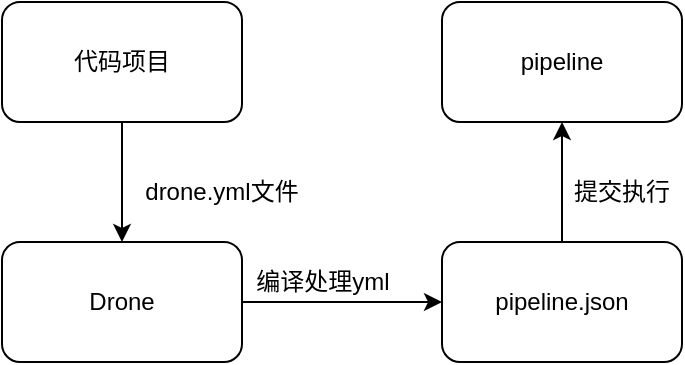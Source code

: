 <mxfile>
    <diagram id="01WW4jPuiBF5ePe9pWlL" name="第 1 页">
        <mxGraphModel dx="547" dy="415" grid="1" gridSize="10" guides="1" tooltips="1" connect="1" arrows="1" fold="1" page="1" pageScale="1" pageWidth="827" pageHeight="1169" math="0" shadow="0">
            <root>
                <mxCell id="0"/>
                <mxCell id="1" parent="0"/>
                <mxCell id="4" style="edgeStyle=none;html=1;" edge="1" parent="1" source="2" target="3">
                    <mxGeometry relative="1" as="geometry"/>
                </mxCell>
                <mxCell id="2" value="代码项目" style="rounded=1;whiteSpace=wrap;html=1;" vertex="1" parent="1">
                    <mxGeometry x="80" y="90" width="120" height="60" as="geometry"/>
                </mxCell>
                <mxCell id="7" style="edgeStyle=none;html=1;entryX=0;entryY=0.5;entryDx=0;entryDy=0;" edge="1" parent="1" source="3" target="6">
                    <mxGeometry relative="1" as="geometry"/>
                </mxCell>
                <mxCell id="3" value="Drone" style="rounded=1;whiteSpace=wrap;html=1;" vertex="1" parent="1">
                    <mxGeometry x="80" y="210" width="120" height="60" as="geometry"/>
                </mxCell>
                <mxCell id="5" value="drone.yml文件" style="text;html=1;strokeColor=none;fillColor=none;align=center;verticalAlign=middle;whiteSpace=wrap;rounded=0;" vertex="1" parent="1">
                    <mxGeometry x="150" y="170" width="80" height="30" as="geometry"/>
                </mxCell>
                <mxCell id="10" style="edgeStyle=none;html=1;entryX=0.5;entryY=1;entryDx=0;entryDy=0;" edge="1" parent="1" source="6" target="9">
                    <mxGeometry relative="1" as="geometry"/>
                </mxCell>
                <mxCell id="6" value="pipeline.json" style="rounded=1;whiteSpace=wrap;html=1;" vertex="1" parent="1">
                    <mxGeometry x="300" y="210" width="120" height="60" as="geometry"/>
                </mxCell>
                <mxCell id="8" value="编译处理yml" style="text;html=1;align=center;verticalAlign=middle;resizable=0;points=[];autosize=1;strokeColor=none;fillColor=none;" vertex="1" parent="1">
                    <mxGeometry x="200" y="220" width="80" height="20" as="geometry"/>
                </mxCell>
                <mxCell id="9" value="pipeline" style="rounded=1;whiteSpace=wrap;html=1;" vertex="1" parent="1">
                    <mxGeometry x="300" y="90" width="120" height="60" as="geometry"/>
                </mxCell>
                <mxCell id="11" value="提交执行" style="text;html=1;strokeColor=none;fillColor=none;align=center;verticalAlign=middle;whiteSpace=wrap;rounded=0;" vertex="1" parent="1">
                    <mxGeometry x="360" y="170" width="60" height="30" as="geometry"/>
                </mxCell>
            </root>
        </mxGraphModel>
    </diagram>
</mxfile>